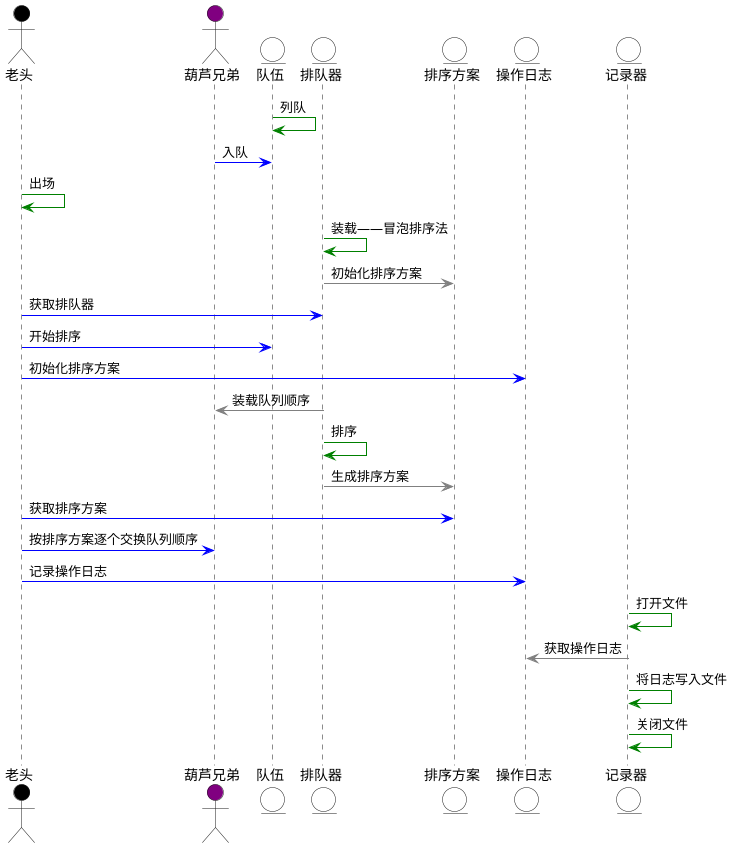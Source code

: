 @startuml
actor       老头   as geezer    #Black 
actor       葫芦兄弟    as calabash_bro   #Purple 
entity      队伍  as line #White
entity      排队器  as sorter #White
entity      排序方案    as plan #White
entity      操作日志    as log #White
entity      记录器  as writer #White

line -[#Green]> line : 列队

calabash_bro -[#Blue]> line : 入队

geezer -[#Green]> geezer : 出场

sorter -[#Green]> sorter : 装载——冒泡排序法

sorter -[#Grey]> plan : 初始化排序方案

geezer -[#Blue]> sorter : 获取排队器

geezer -[#Blue]> line : 开始排序

geezer -[#Blue]> log : 初始化排序方案

sorter -[#Grey]> calabash_bro : 装载队列顺序

sorter -[#Green]> sorter : 排序

sorter -[#Grey]> plan : 生成排序方案

geezer -[#Blue]> plan : 获取排序方案

geezer -[#Blue]> calabash_bro : 按排序方案逐个交换队列顺序

geezer -[#Blue]> log : 记录操作日志

writer -[#Green]> writer : 打开文件

writer -[#Grey]> log : 获取操作日志

writer -[#Green]> writer : 将日志写入文件

writer -[#Green]> writer : 关闭文件

@enduml